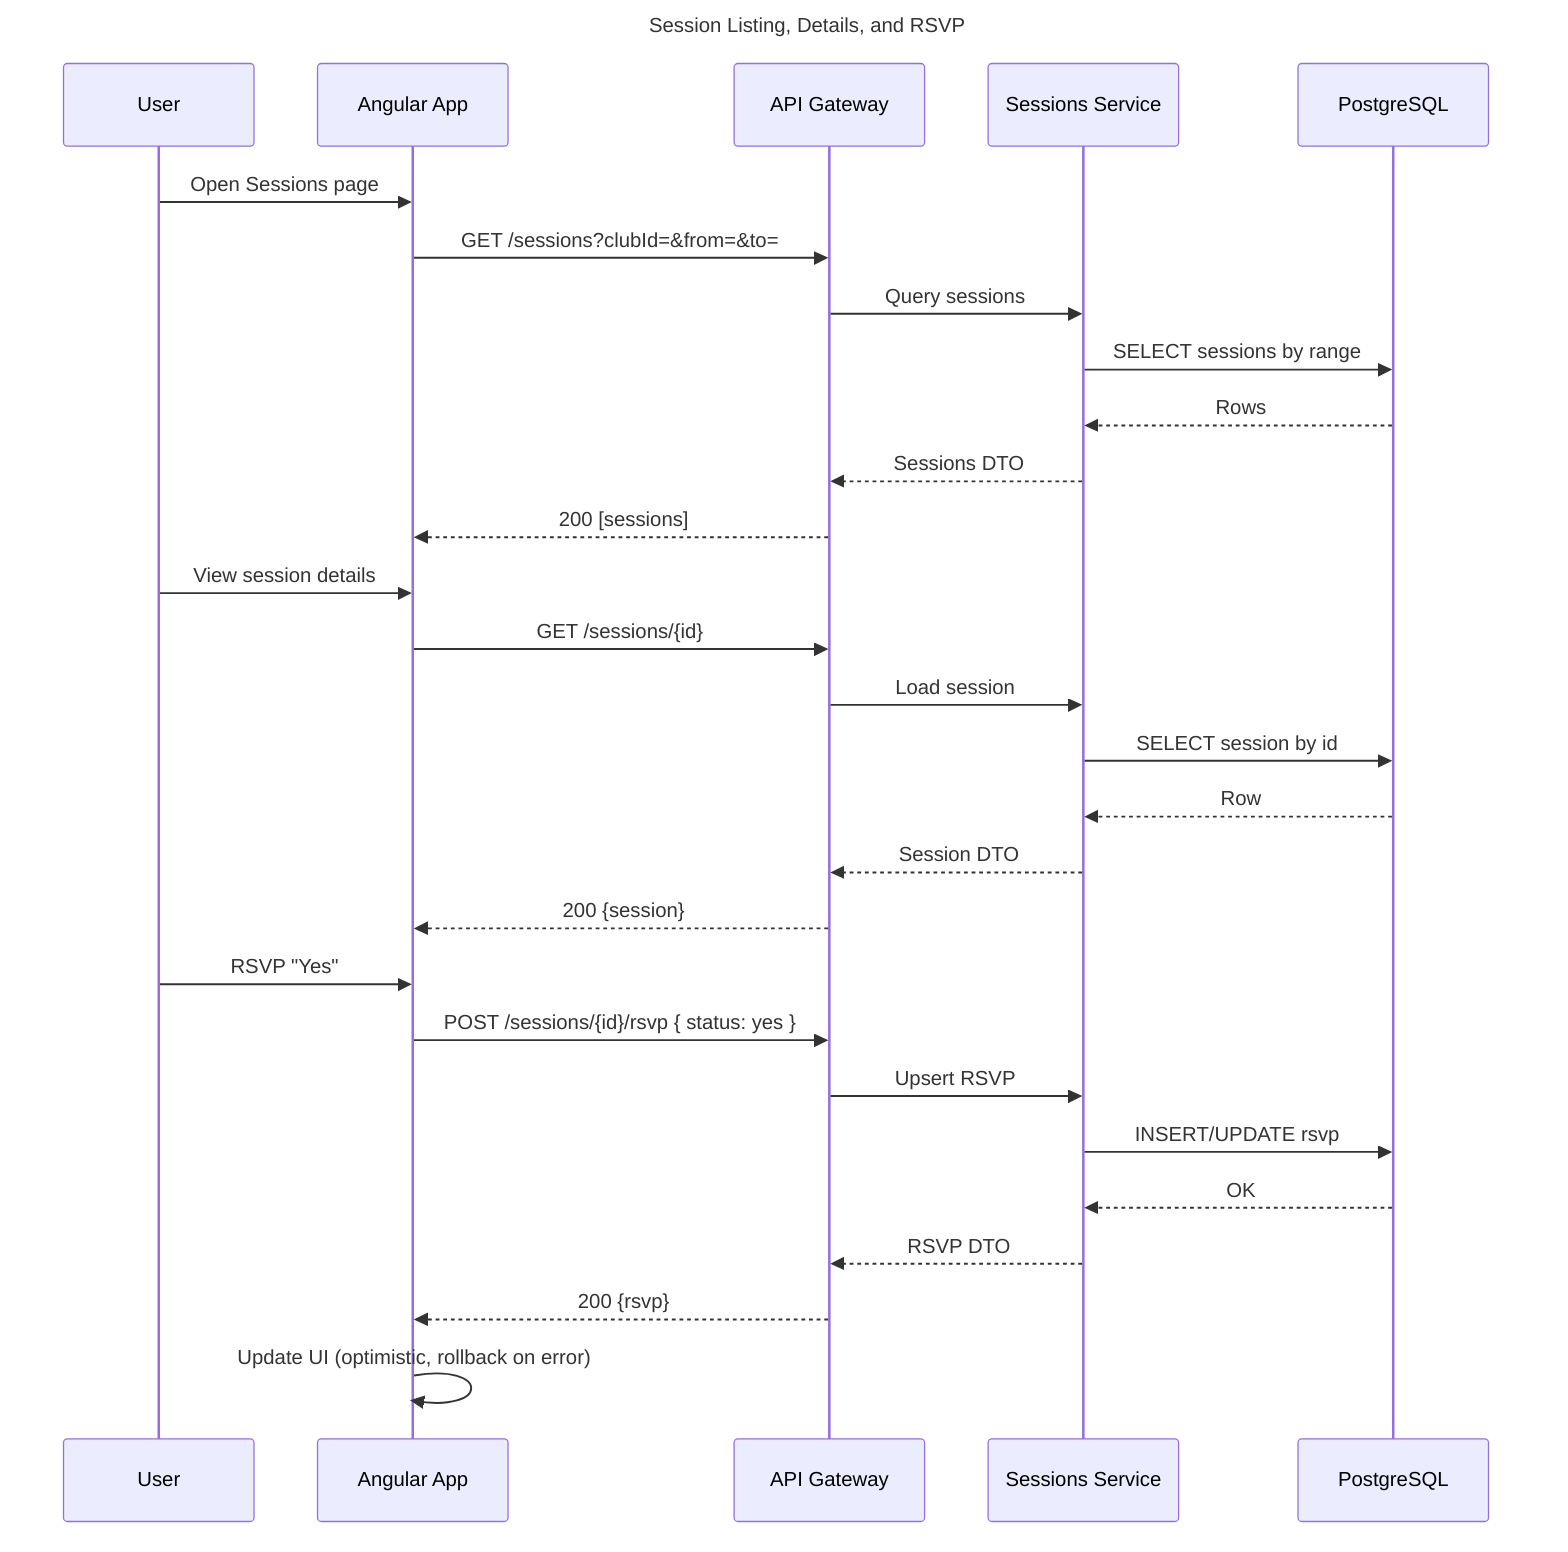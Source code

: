 sequenceDiagram
  title Session Listing, Details, and RSVP
  participant U as User
  participant FE as Angular App
  participant API as API Gateway
  participant Sess as Sessions Service
  participant DB as PostgreSQL

  U->>FE: Open Sessions page
  FE->>API: GET /sessions?clubId=&from=&to=
  API->>Sess: Query sessions
  Sess->>DB: SELECT sessions by range
  DB-->>Sess: Rows
  Sess-->>API: Sessions DTO
  API-->>FE: 200 [sessions]

  U->>FE: View session details
  FE->>API: GET /sessions/{id}
  API->>Sess: Load session
  Sess->>DB: SELECT session by id
  DB-->>Sess: Row
  Sess-->>API: Session DTO
  API-->>FE: 200 {session}

  U->>FE: RSVP "Yes"
  FE->>API: POST /sessions/{id}/rsvp { status: yes }
  API->>Sess: Upsert RSVP
  Sess->>DB: INSERT/UPDATE rsvp
  DB-->>Sess: OK
  Sess-->>API: RSVP DTO
  API-->>FE: 200 {rsvp}
  FE->>FE: Update UI (optimistic, rollback on error)